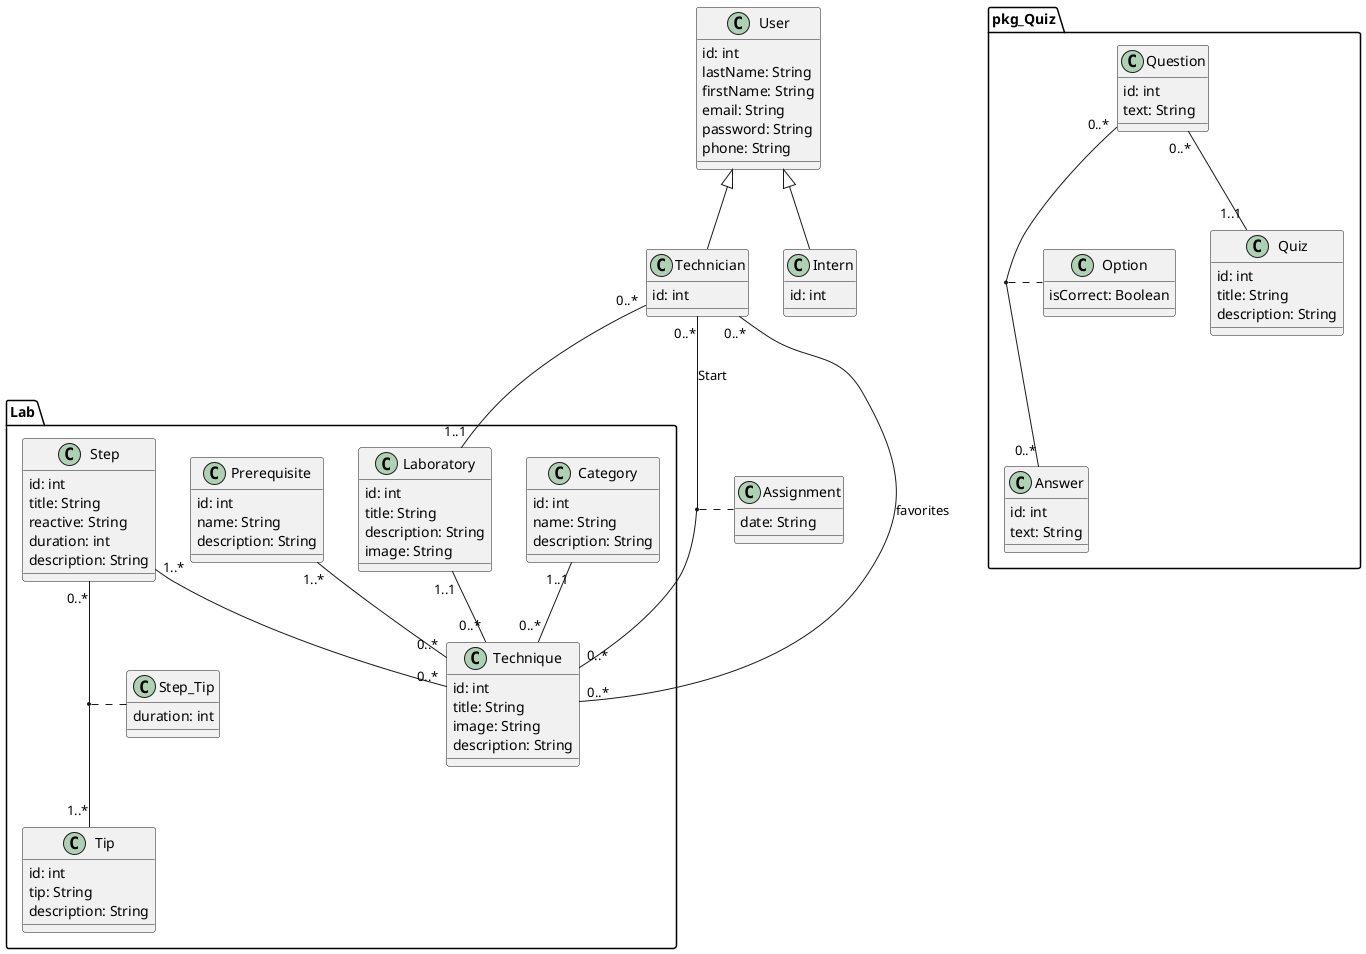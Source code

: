 @startuml

class User {
    id: int
    lastName: String
    firstName: String
    email: String
    password: String
    phone: String
}

class Technician {
    id: int
}
class Intern {
    id: int
}

class Assignment {
    date: String
}

package "Lab" {
  class Laboratory {
    id: int
    title: String
    description: String
    image: String
  }
  class Prerequisite {
    id: int
    name: String
    description: String
  }
  class Step {
    id: int
    title: String
    reactive: String
    duration: int
    description: String
  }
  class Tip {
    id: int
    tip: String
    description: String
  }
  class Category {
    id: int
    name: String
    description: String
  }
  class Technique {
    id: int
    title: String
    image: String
    description: String
  }
  class Step_Tip {
    duration: int
  }
}

package "pkg_Quiz" {
  class Question {
    id: int
    text: String
  }

  class Answer {
    id: int
    text: String
  }
  
  class Option {
    isCorrect: Boolean
  }

  class Quiz {
    id: int
    title: String
    description: String
  }
}

' user relationships (Inheritance):
User <|-- Technician
User <|-- Intern

' other relationships:
Laboratory "1..1" -- "0..*" Technique
Technician "0..*" -- "0..*" Technique : favorites
Technician "0..*" -- "0..*" Technique : Start
(Technician, Technique) . Assignment
Prerequisite "1..*" -- "0..*" Technique
Technician "0..*" -- "1..1" Laboratory
Category "1..1" -- "0..*" Technique
Step "1..*" -- "0..*" Technique
Step "0..*" -- "1..*" Tip
(Step, Tip) . Step_Tip

' Quiz relationships:
Question "0..*" -- "1..1" Quiz
Question "0..*" -- "0..*" Answer
(Question, Answer) . Option

@enduml